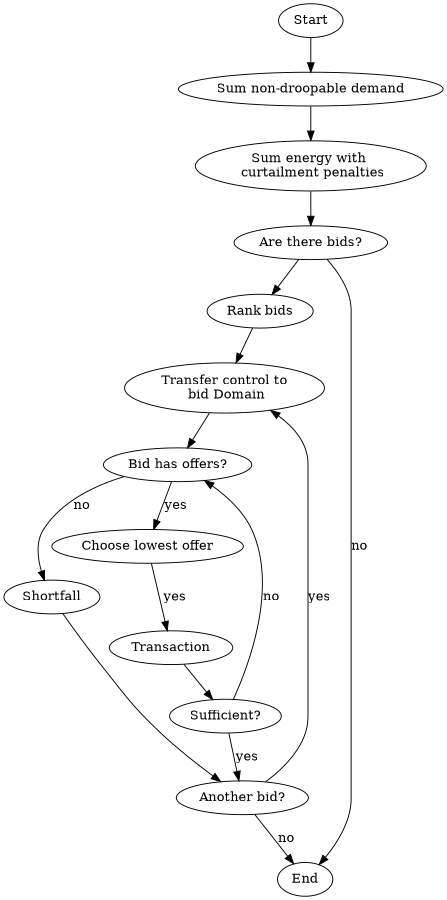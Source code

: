 digraph G {
  size="8,6";
  "Start" ->
  "Sum non-droopable demand" -> "Sum energy with \n curtailment penalties" ->
  "Are there bids?" -> "Rank bids" -> "Transfer control to\n bid Domain" ->
  "Bid has offers?";
  "Bid has offers?" -> "Shortfall" [label="no"];
  "Bid has offers?" -> "Choose lowest offer" [label="yes"];
  "Choose lowest offer" -> "Transaction"[label="yes"];
  "Transaction" -> "Sufficient?";
  "Sufficient?" -> "Another bid?" [label="yes"];
  "Sufficient?" -> "Bid has offers?" [label="no"];
  "Are there bids?" -> "End" [label="no"];
  "Shortfall" -> "Another bid?";
  "Another bid?" -> "Transfer control to\n bid Domain" [label="yes"];
  "Another bid?" -> "End" [label="no"];


}
